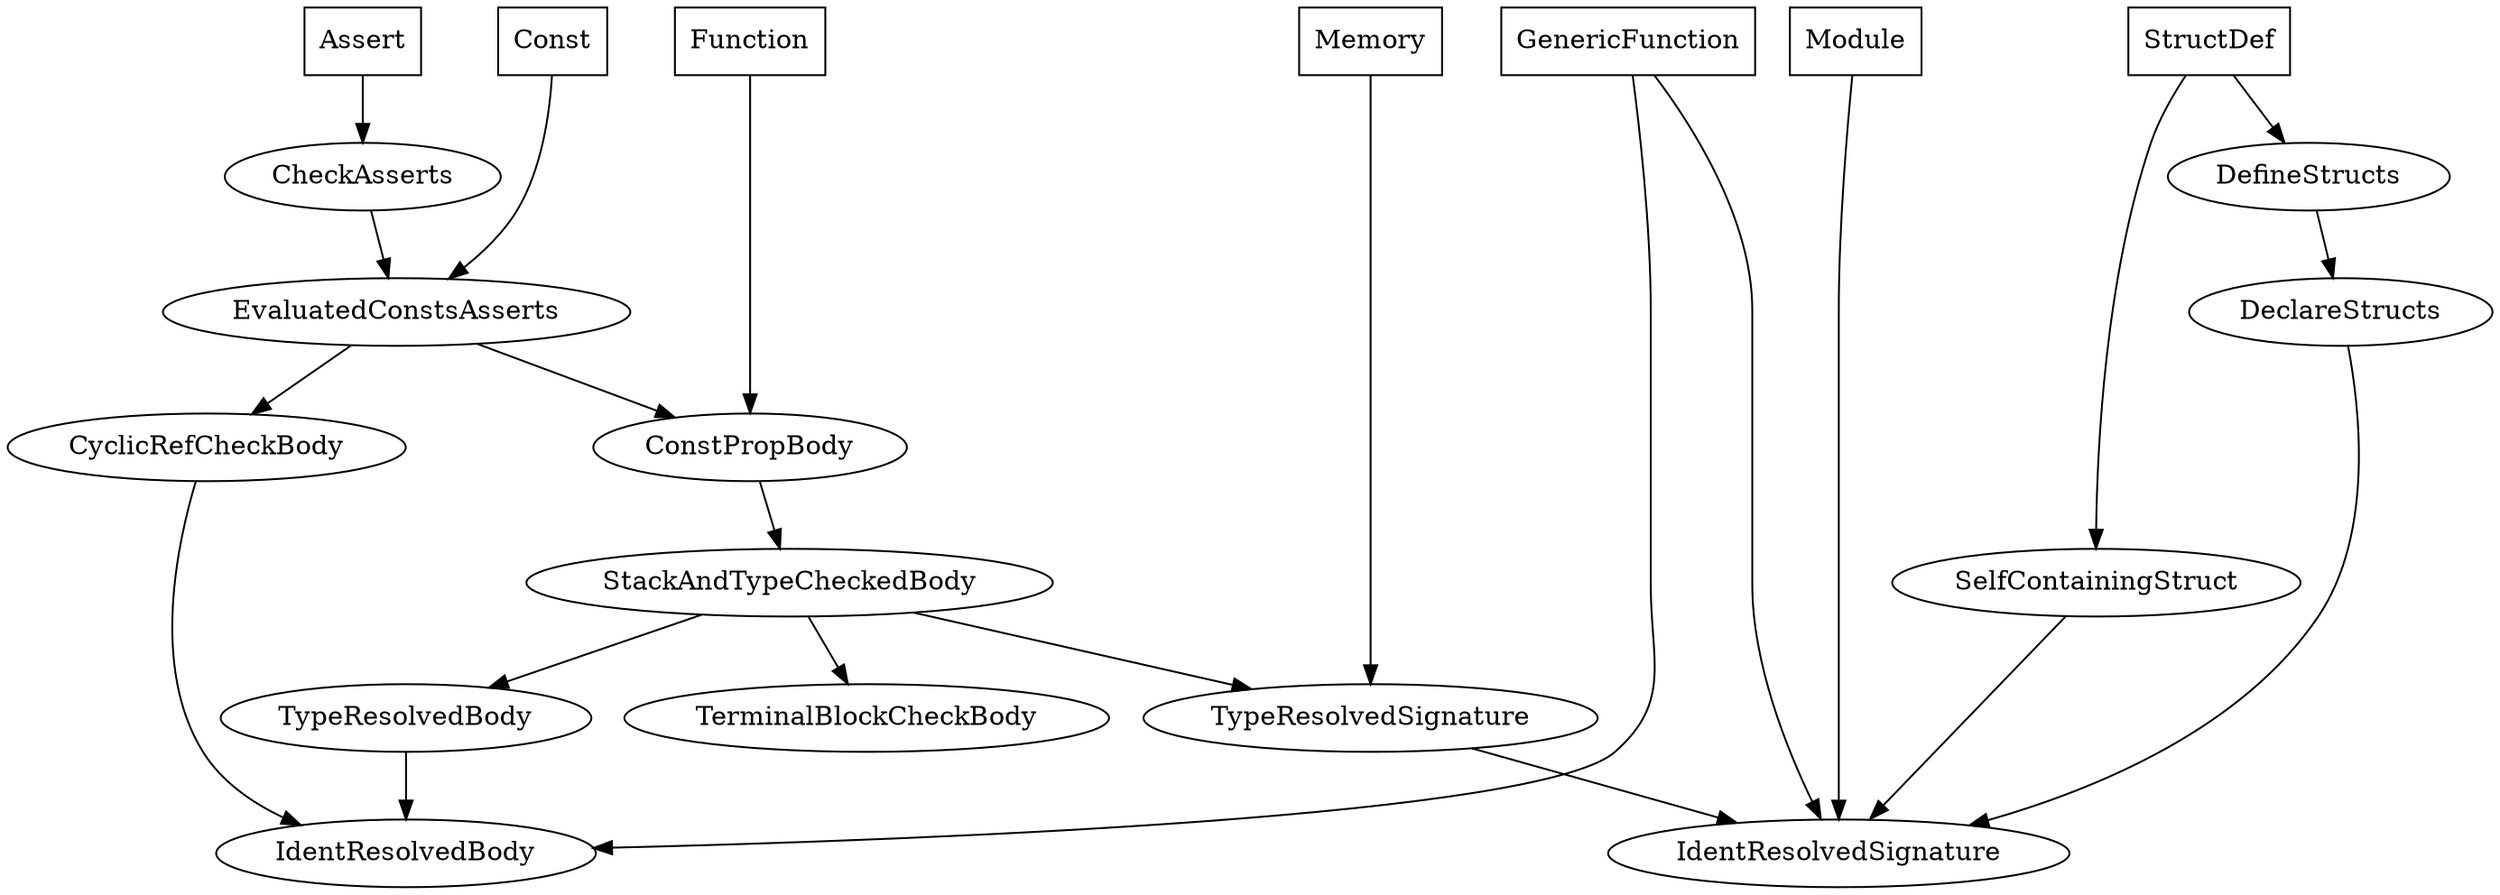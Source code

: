 strict digraph {
    subgraph passes {
        label = "Passes";

        IdentResolvedSignature;
        IdentResolvedBody;
        DeclareStructs;
        TypeResolvedSignature;
        TypeResolvedBody;
        CyclicRefCheckBody;
        DefineStructs;
        SelfContainingStruct;
        TerminalBlockCheckBody;
        StackAndTypeCheckedBody;
        ConstPropBody;
        EvaluatedConstsAsserts;
        CheckAsserts;
    }

    subgraph items {
        rank = same;
        node [shape = "box"]
        label = "Items";

        Module;
        StructDef;
        Memory;
        GenericFunction;
        Assert;
        Const;
        Function;
    }

    DeclareStructs -> IdentResolvedSignature;
    TypeResolvedSignature -> IdentResolvedSignature;
    TypeResolvedBody -> IdentResolvedBody;
    DefineStructs -> DeclareStructs;
    SelfContainingStruct -> IdentResolvedSignature;
    CyclicRefCheckBody -> IdentResolvedBody;
    StackAndTypeCheckedBody -> TypeResolvedSignature;
    StackAndTypeCheckedBody -> TypeResolvedBody;
    StackAndTypeCheckedBody -> TerminalBlockCheckBody;
    ConstPropBody -> StackAndTypeCheckedBody;
    EvaluatedConstsAsserts -> CyclicRefCheckBody;
    EvaluatedConstsAsserts -> ConstPropBody;
    CheckAsserts -> EvaluatedConstsAsserts;

    Module -> IdentResolvedSignature;
    StructDef -> SelfContainingStruct;
    StructDef -> DefineStructs;
    Memory -> TypeResolvedSignature;
    GenericFunction -> IdentResolvedSignature;
    GenericFunction -> IdentResolvedBody;
    Assert -> CheckAsserts;
    Const -> EvaluatedConstsAsserts;
    Function -> ConstPropBody;
}
